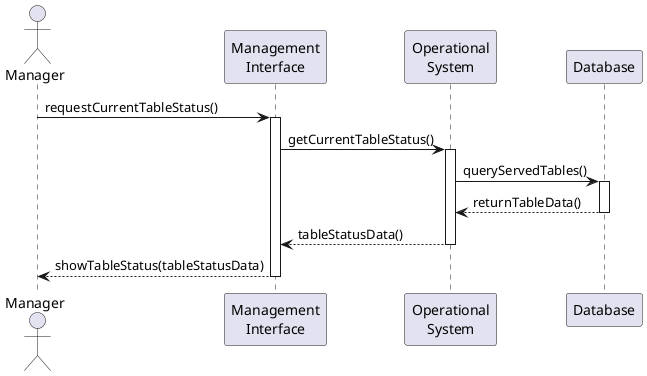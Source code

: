 @startuml
actor Manager
participant "Management\nInterface" as Interface
participant "Operational\nSystem" as System
participant "Database" as DB

Manager -> Interface : requestCurrentTableStatus()
activate Interface
Interface -> System : getCurrentTableStatus()
activate System
System -> DB : queryServedTables()
activate DB
DB --> System : returnTableData()
deactivate DB
System --> Interface : tableStatusData()
deactivate System
Interface --> Manager : showTableStatus(tableStatusData)
deactivate Interface

@enduml